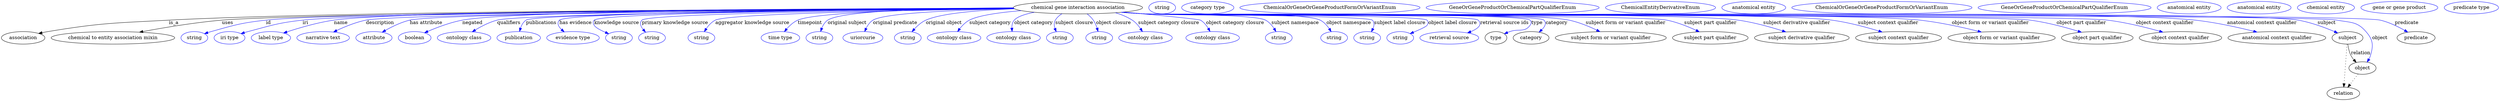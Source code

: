digraph {
	graph [bb="0,0,7170.4,283"];
	node [label="\N"];
	"chemical gene interaction association"	[height=0.5,
		label="chemical gene interaction association",
		pos="3091.4,265",
		width=5.1454];
	association	[height=0.5,
		pos="62.394,178",
		width=1.7332];
	"chemical gene interaction association" -> association	[label=is_a,
		lp="495.39,221.5",
		pos="e,107.14,190.57 2906.7,263.48 2392.9,261.72 953.98,254.6 481.39,229 326.7,220.62 287.25,221.19 134.39,196 128.71,195.06 122.81,193.93 \
116.94,192.71"];
	"chemical to entity association mixin"	[height=0.5,
		pos="320.39,178",
		width=4.9287];
	"chemical gene interaction association" -> "chemical to entity association mixin"	[label=uses,
		lp="649.89,221.5",
		pos="e,396.55,194.32 2907.3,262.91 2374.8,259.55 857.15,248.36 633.39,229 556.11,222.31 469.04,207.83 406.39,196.16"];
	id	[color=blue,
		height=0.5,
		label=string,
		pos="554.39,178",
		width=1.0652];
	"chemical gene interaction association" -> id	[color=blue,
		label=id,
		lp="767.39,221.5",
		pos="e,583.38,189.97 2906.7,263.26 2392.9,260.9 970.7,252.33 760.39,229 689.09,221.09 671.47,215.35 602.39,196 599.29,195.13 596.09,194.16 \
592.89,193.14",
		style=solid];
	iri	[color=blue,
		height=0.5,
		label="iri type",
		pos="655.39,178",
		width=1.2277];
	"chemical gene interaction association" -> iri	[color=blue,
		label=iri,
		lp="872.39,221.5",
		pos="e,688.32,190.13 2906.9,263.14 2409.5,260.54 1064.2,251.49 864.39,229 793.97,221.07 776.89,214.18 708.39,196 705.02,195.11 701.55,\
194.12 698.07,193.1",
		style=solid];
	name	[color=blue,
		height=0.5,
		label="label type",
		pos="774.39,178",
		width=1.5707];
	"chemical gene interaction association" -> name	[color=blue,
		label=name,
		lp="974.39,221.5",
		pos="e,810.36,191.92 2906.5,263.66 2422.8,262.4 1144.3,256.47 954.39,229 907.74,222.25 856.05,207.05 820.07,195.17",
		style=solid];
	description	[color=blue,
		height=0.5,
		label="narrative text",
		pos="924.39,178",
		width=2.0943];
	"chemical gene interaction association" -> description	[color=blue,
		label=description,
		lp="1086.9,221.5",
		pos="e,953.99,194.78 2907.4,262.7 2421.8,259.01 1136.5,247.55 1046.4,229 1017.4,223.04 986.63,210.36 963.22,199.26",
		style=solid];
	"has attribute"	[color=blue,
		height=0.5,
		label=attribute,
		pos="1069.4,178",
		width=1.4443];
	"chemical gene interaction association" -> "has attribute"	[color=blue,
		label="has attribute",
		lp="1218.4,221.5",
		pos="e,1093,194.29 2907.3,262.8 2442.9,259.5 1254.7,249.12 1171.4,229 1146.7,223.04 1121.1,210.45 1101.7,199.39",
		style=solid];
	negated	[color=blue,
		height=0.5,
		label=boolean,
		pos="1186.4,178",
		width=1.2999];
	"chemical gene interaction association" -> negated	[color=blue,
		label=negated,
		lp="1351.4,221.5",
		pos="e,1214.5,192.49 2906.5,263.81 2484.4,262.88 1474.6,257.64 1322.4,229 1287.9,222.51 1250.7,208.27 1223.9,196.64",
		style=solid];
	qualifiers	[color=blue,
		height=0.5,
		label="ontology class",
		pos="1327.4,178",
		width=2.1304];
	"chemical gene interaction association" -> qualifiers	[color=blue,
		label=qualifiers,
		lp="1455.9,221.5",
		pos="e,1350.7,195.24 2907.8,262.41 2489,258.48 1493.2,247.28 1422.4,229 1400.1,223.25 1377.2,211.41 1359.5,200.7",
		style=solid];
	publications	[color=blue,
		height=0.5,
		label=publication,
		pos="1484.4,178",
		width=1.7332];
	"chemical gene interaction association" -> publications	[color=blue,
		label=publications,
		lp="1549.4,221.5",
		pos="e,1486.8,196.42 2907.6,262.55 2496,258.95 1534,248.47 1505.4,229 1497.6,223.69 1492.7,214.87 1489.6,206.1",
		style=solid];
	"has evidence"	[color=blue,
		height=0.5,
		label="evidence type",
		pos="1640.4,178",
		width=2.0943];
	"chemical gene interaction association" -> "has evidence"	[color=blue,
		label="has evidence",
		lp="1647.9,221.5",
		pos="e,1615.2,195.05 2907.1,263 2513.4,260.42 1623.9,252.04 1601.4,229 1593.3,220.67 1598.5,210.7 1607.5,201.85",
		style=solid];
	"knowledge source"	[color=blue,
		height=0.5,
		label=string,
		pos="1772.4,178",
		width=1.0652];
	"chemical gene interaction association" -> "knowledge source"	[color=blue,
		label="knowledge source",
		lp="1765.9,221.5",
		pos="e,1743.1,189.79 2907.6,262.67 2534.6,259.54 1722.2,250.29 1701.4,229 1696.7,224.23 1697.9,219.66 1701.4,214 1705.4,207.54 1719.2,\
200.12 1733.6,193.78",
		style=solid];
	"primary knowledge source"	[color=blue,
		height=0.5,
		label=string,
		pos="1867.4,178",
		width=1.0652];
	"chemical gene interaction association" -> "primary knowledge source"	[color=blue,
		label="primary knowledge source",
		lp="1933.4,221.5",
		pos="e,1848.9,194.29 2908.4,262.15 2565,258.24 1856.8,247.89 1838.4,229 1830.8,221.21 1834.8,211.06 1842,201.95",
		style=solid];
	"aggregator knowledge source"	[color=blue,
		height=0.5,
		label=string,
		pos="2009.4,178",
		width=1.0652];
	"chemical gene interaction association" -> "aggregator knowledge source"	[color=blue,
		label="aggregator knowledge source",
		lp="2155.9,221.5",
		pos="e,2017.7,195.71 2909,261.82 2620.4,257.8 2087,247.87 2049.4,229 2038.6,223.58 2029.7,213.75 2023.2,204.23",
		style=solid];
	timepoint	[color=blue,
		height=0.5,
		label="time type",
		pos="2236.4,178",
		width=1.5346];
	"chemical gene interaction association" -> timepoint	[color=blue,
		label=timepoint,
		lp="2321.4,221.5",
		pos="e,2247.8,195.74 2907,263 2686.9,260.72 2341.5,253.26 2286.4,229 2273.9,223.52 2262.9,213.4 2254.4,203.69",
		style=solid];
	"original subject"	[color=blue,
		height=0.5,
		label=string,
		pos="2348.4,178",
		width=1.0652];
	"chemical gene interaction association" -> "original subject"	[color=blue,
		label="original subject",
		lp="2428.4,221.5",
		pos="e,2351.9,196.39 2906,264.71 2707.7,263.94 2415.8,257.81 2372.4,229 2364.4,223.66 2358.9,214.83 2355.3,206.07",
		style=solid];
	"original predicate"	[color=blue,
		height=0.5,
		label=uriorcurie,
		pos="2473.4,178",
		width=1.5887];
	"chemical gene interaction association" -> "original predicate"	[color=blue,
		label="original predicate",
		lp="2565.9,221.5",
		pos="e,2478.5,195.95 2909.1,261.78 2749,258.43 2536.5,250.03 2502.4,229 2493.5,223.53 2487.1,214.26 2482.5,205.18",
		style=solid];
	"original object"	[color=blue,
		height=0.5,
		label=string,
		pos="2602.4,178",
		width=1.0652];
	"chemical gene interaction association" -> "original object"	[color=blue,
		label="original object",
		lp="2705.9,221.5",
		pos="e,2614.5,195.57 2909.4,261.61 2810.4,257.93 2699.3,249.2 2654.4,229 2641.6,223.24 2630,212.95 2621.1,203.19",
		style=solid];
	"subject category"	[color=blue,
		height=0.5,
		label="ontology class",
		pos="2735.4,178",
		width=2.1304];
	"chemical gene interaction association" -> "subject category"	[color=blue,
		label="subject category",
		lp="2838.9,221.5",
		pos="e,2745.5,195.89 2928.6,256.35 2867.3,251.27 2806,242.85 2779.4,229 2768.4,223.27 2758.9,213.58 2751.6,204.24",
		style=solid];
	"object category"	[color=blue,
		height=0.5,
		label="ontology class",
		pos="2906.4,178",
		width=2.1304];
	"chemical gene interaction association" -> "object category"	[color=blue,
		label="object category",
		lp="2963.9,221.5",
		pos="e,2902.1,196.23 2966.1,251.68 2939.7,246.51 2917.2,239.23 2908.4,229 2903.1,222.8 2901.4,214.39 2901.4,206.24",
		style=solid];
	"subject closure"	[color=blue,
		height=0.5,
		label=string,
		pos="3039.4,178",
		width=1.0652];
	"chemical gene interaction association" -> "subject closure"	[color=blue,
		label="subject closure",
		lp="3080.9,221.5",
		pos="e,3028.9,195.67 3045.3,247.41 3037.7,242.63 3030.9,236.59 3026.4,229 3022.1,221.77 3022.7,213.13 3025.2,205.07",
		style=solid];
	"object closure"	[color=blue,
		height=0.5,
		label=string,
		pos="3152.4,178",
		width=1.0652];
	"chemical gene interaction association" -> "object closure"	[color=blue,
		label="object closure",
		lp="3193.4,221.5",
		pos="e,3149.1,196.33 3117.9,246.91 3124.3,241.78 3130.7,235.7 3135.4,229 3140.2,222.22 3143.7,214 3146.2,206.19",
		style=solid];
	"subject category closure"	[color=blue,
		height=0.5,
		label="ontology class",
		pos="3285.4,178",
		width=2.1304];
	"chemical gene interaction association" -> "subject category closure"	[color=blue,
		label="subject category closure",
		lp="3351.9,221.5",
		pos="e,3276.7,195.89 3199,250.31 3216,245.26 3232.8,238.37 3247.4,229 3256.9,222.9 3264.9,213.56 3271.1,204.6",
		style=solid];
	"object category closure"	[color=blue,
		height=0.5,
		label="ontology class",
		pos="3478.4,178",
		width=2.1304];
	"chemical gene interaction association" -> "object category closure"	[color=blue,
		label="object category closure",
		lp="3542.9,221.5",
		pos="e,3471,196.37 3222.4,252.24 3320.4,243.23 3438.5,231.88 3443.4,229 3452.9,223.46 3460.4,214.23 3466,205.19",
		style=solid];
	"subject namespace"	[color=blue,
		height=0.5,
		label=string,
		pos="3668.4,178",
		width=1.0652];
	"chemical gene interaction association" -> "subject namespace"	[color=blue,
		label="subject namespace",
		lp="3715.4,221.5",
		pos="e,3660.4,196.1 3220.6,252.1 3242.6,250.26 3265.1,248.48 3286.4,247 3324.6,244.34 3596.6,246.9 3630.4,229 3640.6,223.59 3648.9,214.08 \
3655.1,204.79",
		style=solid];
	"object namespace"	[color=blue,
		height=0.5,
		label=string,
		pos="3827.4,178",
		width=1.0652];
	"chemical gene interaction association" -> "object namespace"	[color=blue,
		label="object namespace",
		lp="3869.4,221.5",
		pos="e,3819.1,195.7 3219,251.93 3241.5,250.08 3264.6,248.34 3286.4,247 3342,243.58 3737.6,254.03 3787.4,229 3798.2,223.57 3807,213.73 \
3813.6,204.21",
		style=solid];
	"subject label closure"	[color=blue,
		height=0.5,
		label=string,
		pos="3922.4,178",
		width=1.0652];
	"chemical gene interaction association" -> "subject label closure"	[color=blue,
		label="subject label closure",
		lp="4016.4,221.5",
		pos="e,3934.6,195.36 3218.2,251.84 3240.9,249.98 3264.3,248.27 3286.4,247 3304.5,245.96 3924.8,241.97 3937.4,229 3943.8,222.42 3942.8,\
213.21 3939.2,204.49",
		style=solid];
	"object label closure"	[color=blue,
		height=0.5,
		label=string,
		pos="4017.4,178",
		width=1.0652];
	"chemical gene interaction association" -> "object label closure"	[color=blue,
		label="object label closure",
		lp="4167.9,221.5",
		pos="e,4045.8,190.16 3217.4,251.81 3240.4,249.93 3264.1,248.22 3286.4,247 3308.8,245.77 4078.7,245.05 4094.4,229 4099.1,224.23 4098,219.61 \
4094.4,214 4091.9,210.14 4073.4,201.68 4055.2,194.05",
		style=solid];
	"retrieval source ids"	[color=blue,
		height=0.5,
		label="retrieval source",
		pos="4158.4,178",
		width=2.347];
	"chemical gene interaction association" -> "retrieval source ids"	[color=blue,
		label="retrieval source ids",
		lp="4316.9,221.5",
		pos="e,4210.6,192.27 3217.2,251.77 3240.2,249.89 3264,248.19 3286.4,247 3312.9,245.6 4222.8,247.94 4241.4,229 4254.6,215.57 4240.4,204.33 \
4220.2,195.93",
		style=solid];
	type	[height=0.5,
		pos="4292.4,178",
		width=0.86659];
	"chemical gene interaction association" -> type	[color=blue,
		label=type,
		lp="4410.4,221.5",
		pos="e,4316.5,189.42 3216.9,251.74 3240,249.86 3263.9,248.16 3286.4,247 3317,245.42 4368.9,250.86 4390.4,229 4395.1,224.25 4394.3,219.38 \
4390.4,214 4374.7,192.57 4358.4,205.1 4333.4,196 4331,195.12 4328.5,194.19 4326,193.22",
		style=solid];
	category	[height=0.5,
		pos="4393.4,178",
		width=1.4263];
	"chemical gene interaction association" -> category	[color=blue,
		label=category,
		lp="4466.9,221.5",
		pos="e,4416.4,194.31 3216.9,251.73 3240,249.85 3263.9,248.16 3286.4,247 3318.1,245.37 4408.1,251.65 4430.4,229 4438.7,220.54 4433.1,210.12 \
4423.9,200.99",
		style=solid];
	"subject form or variant qualifier"	[height=0.5,
		pos="4622.4,178",
		width=4.4232];
	"chemical gene interaction association" -> "subject form or variant qualifier"	[color=blue,
		label="subject form or variant qualifier",
		lp="4664.9,221.5",
		pos="e,4591.4,195.79 3216.7,251.73 3239.8,249.85 3263.8,248.15 3286.4,247 3421.3,240.13 4370.1,256.48 4502.4,229 4530.2,223.23 4559.6,\
211.08 4582.4,200.19",
		style=solid];
	"subject part qualifier"	[height=0.5,
		pos="4908.4,178",
		width=3.015];
	"chemical gene interaction association" -> "subject part qualifier"	[color=blue,
		label="subject part qualifier",
		lp="4908.9,221.5",
		pos="e,4877,195.32 3216.4,251.7 3239.6,249.81 3263.7,248.12 3286.4,247 3369.5,242.89 4701.8,245.22 4783.4,229 4812.7,223.17 4844,210.66 \
4867.9,199.62",
		style=solid];
	"subject derivative qualifier"	[height=0.5,
		pos="5170.4,178",
		width=3.7733];
	"chemical gene interaction association" -> "subject derivative qualifier"	[color=blue,
		label="subject derivative qualifier",
		lp="5155.9,221.5",
		pos="e,5124.7,195.08 3216.4,251.68 3239.6,249.79 3263.7,248.11 3286.4,247 3475.3,237.78 4801.1,255.27 4988.4,229 5031.7,222.93 5079.3,\
209.6 5115,198.23",
		style=solid];
	"subject context qualifier"	[height=0.5,
		pos="5447.4,178",
		width=3.4303];
	"chemical gene interaction association" -> "subject context qualifier"	[color=blue,
		label="subject context qualifier",
		lp="5418.4,221.5",
		pos="e,5400.6,194.73 3216.1,251.67 3239.5,249.78 3263.7,248.09 3286.4,247 3505,236.49 5039.4,257.94 5256.4,229 5302.4,222.86 5353.2,209.23 \
5390.8,197.75",
		style=solid];
	"object form or variant qualifier"	[height=0.5,
		pos="5743.4,178",
		width=4.2788];
	"chemical gene interaction association" -> "object form or variant qualifier"	[color=blue,
		label="object form or variant qualifier",
		lp="5710.9,221.5",
		pos="e,5685.7,194.73 3216.1,251.65 3239.5,249.76 3263.7,248.08 3286.4,247 3533.1,235.26 5263.9,255.95 5509.4,229 5566.1,222.77 5629.4,\
208.82 5675.8,197.24",
		style=solid];
	"object part qualifier"	[height=0.5,
		pos="6018.4,178",
		width=2.8525];
	"chemical gene interaction association" -> "object part qualifier"	[color=blue,
		label="object part qualifier",
		lp="5972.4,221.5",
		pos="e,5973,194.15 3215.9,251.66 3239.3,249.76 3263.6,248.07 3286.4,247 3427.3,240.37 5685.5,247.33 5825.4,229 5872.7,222.81 5924.9,208.81 \
5963.1,197.2",
		style=solid];
	"object context qualifier"	[height=0.5,
		pos="6257.4,178",
		width=3.2858];
	"chemical gene interaction association" -> "object context qualifier"	[color=blue,
		label="object context qualifier",
		lp="6212.4,221.5",
		pos="e,6207.1,194.4 3215.9,251.64 3239.3,249.75 3263.6,248.07 3286.4,247 3439.6,239.83 5895.1,247.38 6047.4,229 6098.7,222.8 6155.7,208.77 \
6197.3,197.14",
		style=solid];
	"anatomical context qualifier"	[height=0.5,
		pos="6534.4,178",
		width=3.8997];
	"chemical gene interaction association" -> "anatomical context qualifier"	[color=blue,
		label="anatomical context qualifier",
		lp="6491.4,221.5",
		pos="e,6477.5,194.52 3215.9,251.63 3239.3,249.74 3263.6,248.06 3286.4,247 3620.8,231.45 5966.6,265.02 6299.4,229 6356.9,222.78 6421,208.63 \
6467.8,196.97",
		style=solid];
	subject	[height=0.5,
		pos="6737.4,178",
		width=1.2277];
	"chemical gene interaction association" -> subject	[color=blue,
		label=subject,
		lp="6677.4,221.5",
		pos="e,6709.3,192.03 3215.6,251.65 3239.1,249.74 3263.5,248.06 3286.4,247 3470,238.51 6414.3,260.46 6595.4,229 6632,222.64 6671.8,207.91 \
6699.9,196.08",
		style=solid];
	object	[height=0.5,
		pos="6780.4,91",
		width=1.0832];
	"chemical gene interaction association" -> object	[color=blue,
		label=object,
		lp="6830.4,178",
		pos="e,6793.8,108.09 3215.6,251.64 3239.1,249.74 3263.5,248.06 3286.4,247 3381.3,242.62 6614.1,247.12 6707.4,229 6746.4,221.43 6764.4,\
225.99 6790.4,196 6810.8,172.42 6812.3,156.9 6803.4,127 6802.4,123.55 6800.9,120.13 6799.1,116.85",
		style=solid];
	predicate	[height=0.5,
		pos="6934.4,178",
		width=1.5165];
	"chemical gene interaction association" -> predicate	[color=blue,
		label=predicate,
		lp="6907.4,221.5",
		pos="e,6910.6,194.39 3215.6,251.64 3239.1,249.74 3263.5,248.06 3286.4,247 3384.8,242.47 6735.5,251.31 6831.4,229 6856.3,223.21 6882.2,\
210.61 6901.8,199.51",
		style=solid];
	association_type	[color=blue,
		height=0.5,
		label=string,
		pos="3333.4,265",
		width=1.0652];
	association_category	[color=blue,
		height=0.5,
		label="category type",
		pos="3464.4,265",
		width=2.0762];
	"chemical gene interaction association_subject form or variant qualifier"	[color=blue,
		height=0.5,
		label=ChemicalOrGeneOrGeneProductFormOrVariantEnum,
		pos="3815.4,265",
		width=7.1855];
	"chemical gene interaction association_subject part qualifier"	[color=blue,
		height=0.5,
		label=GeneOrGeneProductOrChemicalPartQualifierEnum,
		pos="4340.4,265",
		width=6.8966];
	"chemical gene interaction association_subject derivative qualifier"	[color=blue,
		height=0.5,
		label=ChemicalEntityDerivativeEnum,
		pos="4764.4,265",
		width=4.3871];
	"chemical gene interaction association_subject context qualifier"	[color=blue,
		height=0.5,
		label="anatomical entity",
		pos="5032.4,265",
		width=2.5456];
	"chemical gene interaction association_object form or variant qualifier"	[color=blue,
		height=0.5,
		label=ChemicalOrGeneOrGeneProductFormOrVariantEnum,
		pos="5400.4,265",
		width=7.1855];
	"chemical gene interaction association_object part qualifier"	[color=blue,
		height=0.5,
		label=GeneOrGeneProductOrChemicalPartQualifierEnum,
		pos="5925.4,265",
		width=6.8966];
	"chemical gene interaction association_object context qualifier"	[color=blue,
		height=0.5,
		label="anatomical entity",
		pos="6283.4,265",
		width=2.5456];
	"chemical gene interaction association_anatomical context qualifier"	[color=blue,
		height=0.5,
		label="anatomical entity",
		pos="6484.4,265",
		width=2.5456];
	subject -> object	[label=relation,
		lp="6775.4,134.5",
		pos="e,6762.5,107.23 6738.5,159.55 6739.7,149.57 6742.2,137.07 6747.4,127 6749.6,122.68 6752.5,118.52 6755.7,114.66"];
	relation	[height=0.5,
		pos="6725.4,18",
		width=1.2999];
	subject -> relation	[pos="e,6726.7,36.188 6736.1,159.79 6734,132.48 6730,78.994 6727.5,46.38",
		style=dotted];
	"chemical gene interaction association_subject"	[color=blue,
		height=0.5,
		label="chemical entity",
		pos="6676.4,265",
		width=2.2748];
	object -> relation	[pos="e,6738.2,35.54 6767.9,73.889 6761,64.939 6752.2,53.617 6744.4,43.584",
		style=dotted];
	"chemical gene interaction association_object"	[color=blue,
		height=0.5,
		label="gene or gene product",
		pos="6886.4,265",
		width=3.0692];
	"chemical gene interaction association_predicate"	[color=blue,
		height=0.5,
		label="predicate type",
		pos="7092.4,265",
		width=2.1665];
}
